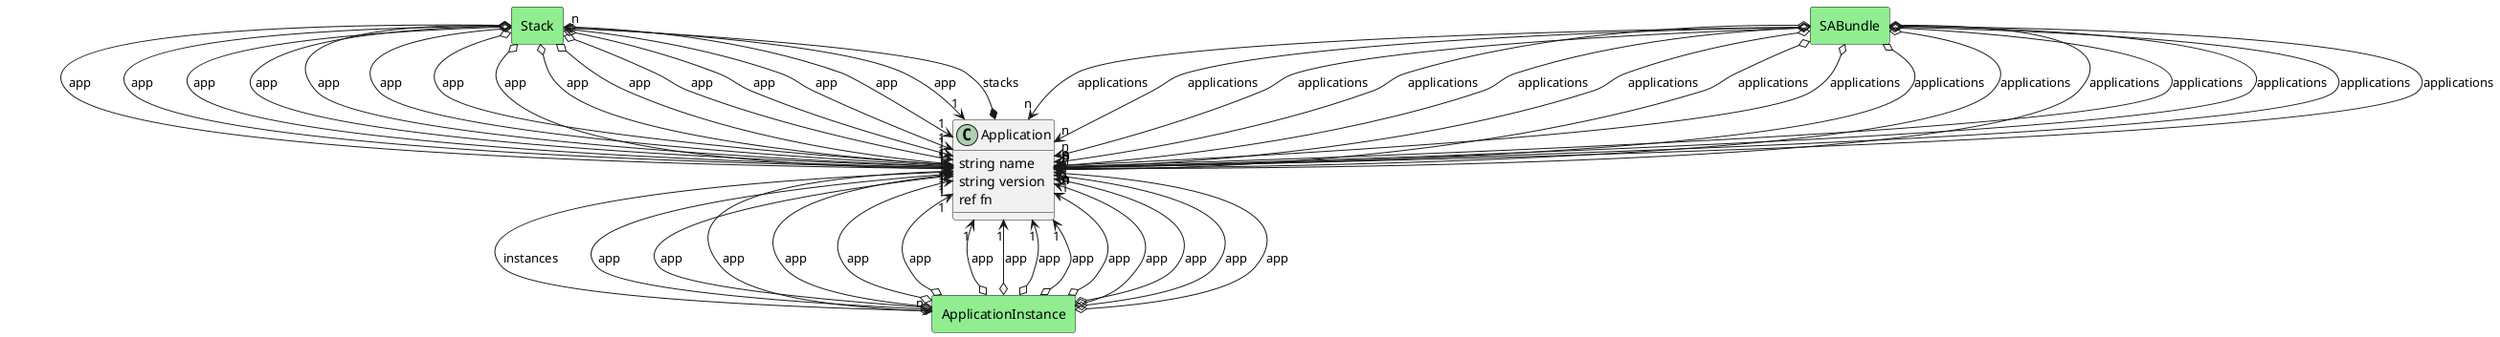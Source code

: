 @startuml

class "Application" as Model {
 string name
 string version
 ref fn

 
}

rectangle "Stack" as Stack #lightblue {
}

Model *--> "n" Stack : stacks


rectangle "ApplicationInstance" as ApplicationInstance #lightblue {
}

Model *--> "n" ApplicationInstance : instances




    rectangle "ApplicationInstance" as ApplicationInstance #lightgreen {
    }
    
        ApplicationInstance   o--> "1" Model : "app"
    
    rectangle "Stack" as Stack #lightgreen {
    }
    
        Stack   o--> "1" Model : "app"
    
    rectangle "SABundle" as SABundle #lightgreen {
    }
    
        SABundle   o--> "n" Model : "applications"
    
    rectangle "ApplicationInstance" as ApplicationInstance #lightgreen {
    }
    
        ApplicationInstance   o--> "1" Model : "app"
    
    rectangle "Stack" as Stack #lightgreen {
    }
    
        Stack   o--> "1" Model : "app"
    
    rectangle "SABundle" as SABundle #lightgreen {
    }
    
        SABundle   o--> "n" Model : "applications"
    
    rectangle "ApplicationInstance" as ApplicationInstance #lightgreen {
    }
    
        ApplicationInstance   o--> "1" Model : "app"
    
    rectangle "Stack" as Stack #lightgreen {
    }
    
        Stack   o--> "1" Model : "app"
    
    rectangle "SABundle" as SABundle #lightgreen {
    }
    
        SABundle   o--> "n" Model : "applications"
    
    rectangle "ApplicationInstance" as ApplicationInstance #lightgreen {
    }
    
        ApplicationInstance   o--> "1" Model : "app"
    
    rectangle "Stack" as Stack #lightgreen {
    }
    
        Stack   o--> "1" Model : "app"
    
    rectangle "SABundle" as SABundle #lightgreen {
    }
    
        SABundle   o--> "n" Model : "applications"
    
    rectangle "ApplicationInstance" as ApplicationInstance #lightgreen {
    }
    
        ApplicationInstance   o--> "1" Model : "app"
    
    rectangle "Stack" as Stack #lightgreen {
    }
    
        Stack   o--> "1" Model : "app"
    
    rectangle "SABundle" as SABundle #lightgreen {
    }
    
        SABundle   o--> "n" Model : "applications"
    
    rectangle "ApplicationInstance" as ApplicationInstance #lightgreen {
    }
    
        ApplicationInstance   o--> "1" Model : "app"
    
    rectangle "Stack" as Stack #lightgreen {
    }
    
        Stack   o--> "1" Model : "app"
    
    rectangle "SABundle" as SABundle #lightgreen {
    }
    
        SABundle   o--> "n" Model : "applications"
    
    rectangle "ApplicationInstance" as ApplicationInstance #lightgreen {
    }
    
        ApplicationInstance   o--> "1" Model : "app"
    
    rectangle "Stack" as Stack #lightgreen {
    }
    
        Stack   o--> "1" Model : "app"
    
    rectangle "SABundle" as SABundle #lightgreen {
    }
    
        SABundle   o--> "n" Model : "applications"
    
    rectangle "ApplicationInstance" as ApplicationInstance #lightgreen {
    }
    
        ApplicationInstance   o--> "1" Model : "app"
    
    rectangle "Stack" as Stack #lightgreen {
    }
    
        Stack   o--> "1" Model : "app"
    
    rectangle "SABundle" as SABundle #lightgreen {
    }
    
        SABundle   o--> "n" Model : "applications"
    
    rectangle "ApplicationInstance" as ApplicationInstance #lightgreen {
    }
    
        ApplicationInstance   o--> "1" Model : "app"
    
    rectangle "Stack" as Stack #lightgreen {
    }
    
        Stack   o--> "1" Model : "app"
    
    rectangle "SABundle" as SABundle #lightgreen {
    }
    
        SABundle   o--> "n" Model : "applications"
    
    rectangle "ApplicationInstance" as ApplicationInstance #lightgreen {
    }
    
        ApplicationInstance   o--> "1" Model : "app"
    
    rectangle "Stack" as Stack #lightgreen {
    }
    
        Stack   o--> "1" Model : "app"
    
    rectangle "SABundle" as SABundle #lightgreen {
    }
    
        SABundle   o--> "n" Model : "applications"
    
    rectangle "ApplicationInstance" as ApplicationInstance #lightgreen {
    }
    
        ApplicationInstance   o--> "1" Model : "app"
    
    rectangle "Stack" as Stack #lightgreen {
    }
    
        Stack   o--> "1" Model : "app"
    
    rectangle "SABundle" as SABundle #lightgreen {
    }
    
        SABundle   o--> "n" Model : "applications"
    
    rectangle "ApplicationInstance" as ApplicationInstance #lightgreen {
    }
    
        ApplicationInstance   o--> "1" Model : "app"
    
    rectangle "Stack" as Stack #lightgreen {
    }
    
        Stack   o--> "1" Model : "app"
    
    rectangle "SABundle" as SABundle #lightgreen {
    }
    
        SABundle   o--> "n" Model : "applications"
    
    rectangle "ApplicationInstance" as ApplicationInstance #lightgreen {
    }
    
        ApplicationInstance   o--> "1" Model : "app"
    
    rectangle "Stack" as Stack #lightgreen {
    }
    
        Stack   o--> "1" Model : "app"
    
    rectangle "SABundle" as SABundle #lightgreen {
    }
    
        SABundle   o--> "n" Model : "applications"
    
    rectangle "ApplicationInstance" as ApplicationInstance #lightgreen {
    }
    
        ApplicationInstance   o--> "1" Model : "app"
    
    rectangle "Stack" as Stack #lightgreen {
    }
    
        Stack   o--> "1" Model : "app"
    
    rectangle "SABundle" as SABundle #lightgreen {
    }
    
        SABundle   o--> "n" Model : "applications"
    
    rectangle "ApplicationInstance" as ApplicationInstance #lightgreen {
    }
    
        ApplicationInstance   o--> "1" Model : "app"
    
    rectangle "Stack" as Stack #lightgreen {
    }
    
        Stack   o--> "1" Model : "app"
    
    rectangle "SABundle" as SABundle #lightgreen {
    }
    
        SABundle   o--> "n" Model : "applications"
    

@enduml
